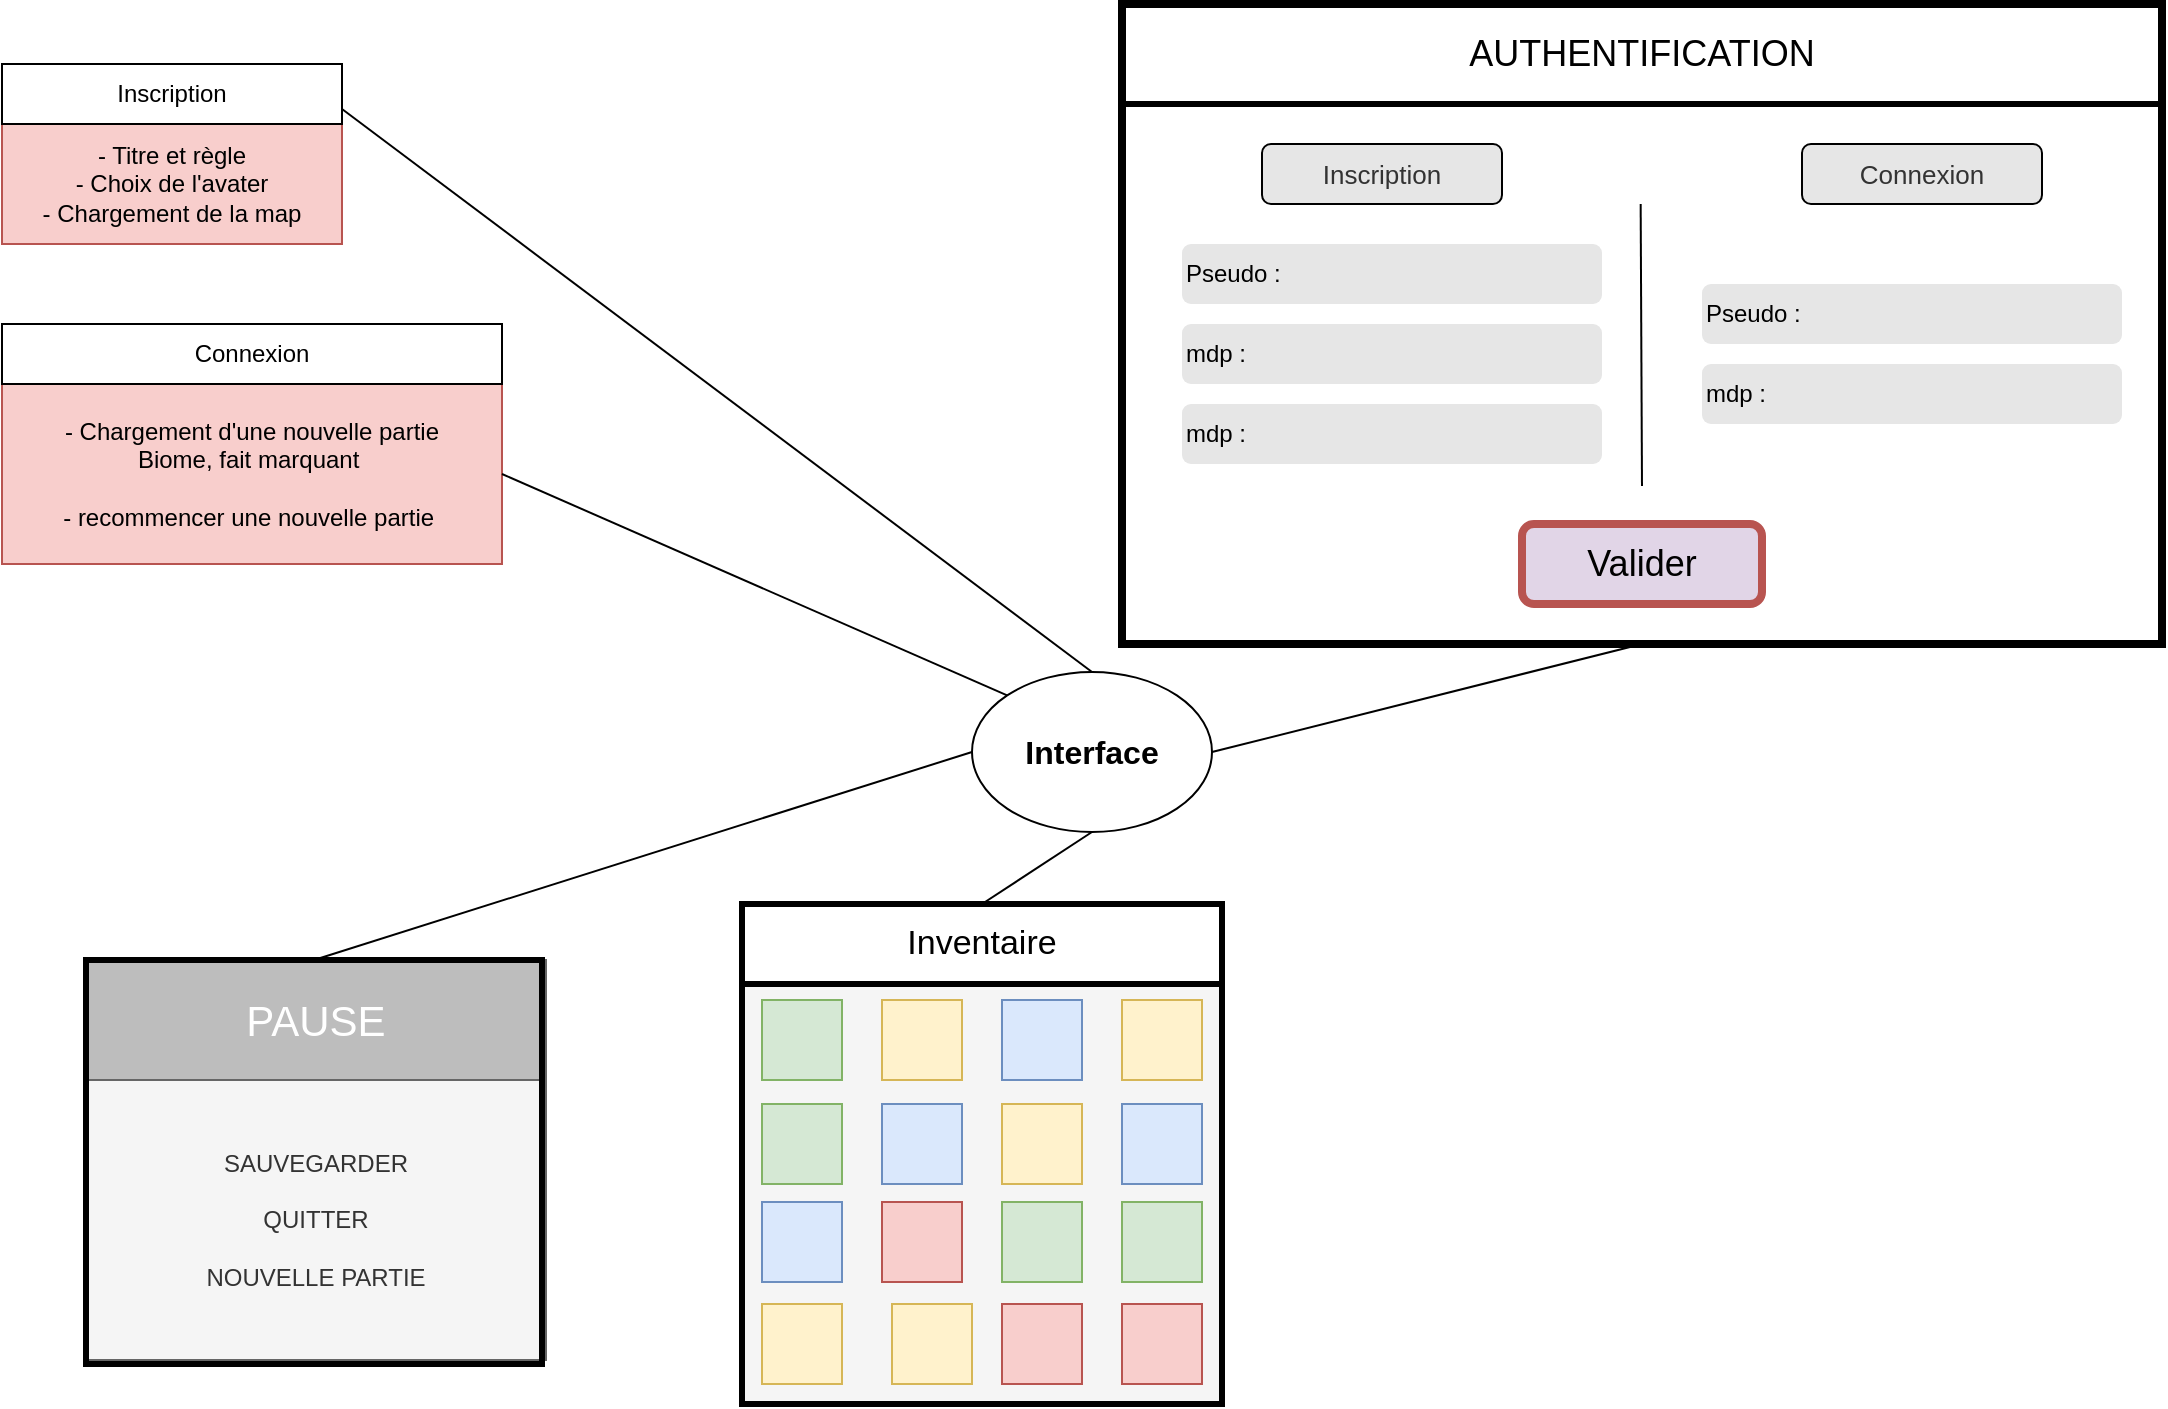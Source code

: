 <mxfile version="13.6.4" type="device"><diagram id="0EdAK9qJjIW_GBhswLS4" name="Page-1"><mxGraphModel dx="1384" dy="665" grid="1" gridSize="10" guides="1" tooltips="1" connect="1" arrows="1" fold="1" page="1" pageScale="1" pageWidth="1169" pageHeight="827" math="0" shadow="0"><root><mxCell id="0"/><mxCell id="1" parent="0"/><mxCell id="mtYD3ySlec2a9NdWpwc5-22" value="&lt;font style=&quot;font-size: 17px&quot;&gt;Inventaire&lt;/font&gt;" style="rounded=0;whiteSpace=wrap;html=1;strokeWidth=3;" vertex="1" parent="1"><mxGeometry x="410" y="490" width="240" height="40" as="geometry"/></mxCell><mxCell id="mtYD3ySlec2a9NdWpwc5-21" value="" style="rounded=0;whiteSpace=wrap;html=1;fillColor=#f5f5f5;fontColor=#333333;strokeWidth=3;" vertex="1" parent="1"><mxGeometry x="410" y="530" width="240" height="210" as="geometry"/></mxCell><mxCell id="mtYD3ySlec2a9NdWpwc5-1" value="&lt;font style=&quot;font-size: 16px&quot;&gt;&lt;b&gt;Interface&lt;/b&gt;&lt;/font&gt;" style="ellipse;whiteSpace=wrap;html=1;" vertex="1" parent="1"><mxGeometry x="525" y="374" width="120" height="80" as="geometry"/></mxCell><mxCell id="mtYD3ySlec2a9NdWpwc5-2" value="SAUVEGARDER&lt;br&gt;&lt;br&gt;QUITTER&lt;br&gt;&lt;br&gt;NOUVELLE PARTIE" style="rounded=0;whiteSpace=wrap;html=1;fillColor=#f5f5f5;strokeColor=#666666;fontColor=#333333;" vertex="1" parent="1"><mxGeometry x="82" y="578" width="230" height="140" as="geometry"/></mxCell><mxCell id="mtYD3ySlec2a9NdWpwc5-3" value="&lt;font color=&quot;#ffffff&quot; style=&quot;font-size: 21px&quot;&gt;PAUSE&lt;/font&gt;" style="rounded=0;whiteSpace=wrap;html=1;strokeColor=#666666;fontColor=#333333;fillColor=#BDBDBD;" vertex="1" parent="1"><mxGeometry x="82" y="518" width="230" height="60" as="geometry"/></mxCell><mxCell id="mtYD3ySlec2a9NdWpwc5-5" value="" style="rounded=0;whiteSpace=wrap;html=1;fillColor=#d5e8d4;strokeColor=#82b366;" vertex="1" parent="1"><mxGeometry x="420" y="538" width="40" height="40" as="geometry"/></mxCell><mxCell id="mtYD3ySlec2a9NdWpwc5-6" value="" style="rounded=0;whiteSpace=wrap;html=1;fillColor=#d5e8d4;strokeColor=#82b366;" vertex="1" parent="1"><mxGeometry x="420" y="590" width="40" height="40" as="geometry"/></mxCell><mxCell id="mtYD3ySlec2a9NdWpwc5-7" value="" style="rounded=0;whiteSpace=wrap;html=1;fillColor=#dae8fc;strokeColor=#6c8ebf;" vertex="1" parent="1"><mxGeometry x="420" y="639" width="40" height="40" as="geometry"/></mxCell><mxCell id="mtYD3ySlec2a9NdWpwc5-8" value="" style="rounded=0;whiteSpace=wrap;html=1;fillColor=#fff2cc;strokeColor=#d6b656;" vertex="1" parent="1"><mxGeometry x="420" y="690" width="40" height="40" as="geometry"/></mxCell><mxCell id="mtYD3ySlec2a9NdWpwc5-9" value="" style="rounded=0;whiteSpace=wrap;html=1;fillColor=#fff2cc;strokeColor=#d6b656;" vertex="1" parent="1"><mxGeometry x="480" y="538" width="40" height="40" as="geometry"/></mxCell><mxCell id="mtYD3ySlec2a9NdWpwc5-10" value="" style="rounded=0;whiteSpace=wrap;html=1;fillColor=#dae8fc;strokeColor=#6c8ebf;" vertex="1" parent="1"><mxGeometry x="480" y="590" width="40" height="40" as="geometry"/></mxCell><mxCell id="mtYD3ySlec2a9NdWpwc5-11" value="" style="rounded=0;whiteSpace=wrap;html=1;fillColor=#f8cecc;strokeColor=#b85450;" vertex="1" parent="1"><mxGeometry x="480" y="639" width="40" height="40" as="geometry"/></mxCell><mxCell id="mtYD3ySlec2a9NdWpwc5-12" value="" style="rounded=0;whiteSpace=wrap;html=1;fillColor=#fff2cc;strokeColor=#d6b656;" vertex="1" parent="1"><mxGeometry x="485" y="690" width="40" height="40" as="geometry"/></mxCell><mxCell id="mtYD3ySlec2a9NdWpwc5-13" value="" style="rounded=0;whiteSpace=wrap;html=1;fillColor=#dae8fc;strokeColor=#6c8ebf;" vertex="1" parent="1"><mxGeometry x="540" y="538" width="40" height="40" as="geometry"/></mxCell><mxCell id="mtYD3ySlec2a9NdWpwc5-14" value="" style="rounded=0;whiteSpace=wrap;html=1;fillColor=#fff2cc;strokeColor=#d6b656;" vertex="1" parent="1"><mxGeometry x="540" y="590" width="40" height="40" as="geometry"/></mxCell><mxCell id="mtYD3ySlec2a9NdWpwc5-15" value="" style="rounded=0;whiteSpace=wrap;html=1;fillColor=#d5e8d4;strokeColor=#82b366;" vertex="1" parent="1"><mxGeometry x="540" y="639" width="40" height="40" as="geometry"/></mxCell><mxCell id="mtYD3ySlec2a9NdWpwc5-16" value="" style="rounded=0;whiteSpace=wrap;html=1;fillColor=#f8cecc;strokeColor=#b85450;" vertex="1" parent="1"><mxGeometry x="540" y="690" width="40" height="40" as="geometry"/></mxCell><mxCell id="mtYD3ySlec2a9NdWpwc5-17" value="" style="rounded=0;whiteSpace=wrap;html=1;fillColor=#fff2cc;strokeColor=#d6b656;" vertex="1" parent="1"><mxGeometry x="600" y="538" width="40" height="40" as="geometry"/></mxCell><mxCell id="mtYD3ySlec2a9NdWpwc5-18" value="" style="rounded=0;whiteSpace=wrap;html=1;fillColor=#dae8fc;strokeColor=#6c8ebf;" vertex="1" parent="1"><mxGeometry x="600" y="590" width="40" height="40" as="geometry"/></mxCell><mxCell id="mtYD3ySlec2a9NdWpwc5-19" value="" style="rounded=0;whiteSpace=wrap;html=1;fillColor=#d5e8d4;strokeColor=#82b366;" vertex="1" parent="1"><mxGeometry x="600" y="639" width="40" height="40" as="geometry"/></mxCell><mxCell id="mtYD3ySlec2a9NdWpwc5-20" value="" style="rounded=0;whiteSpace=wrap;html=1;fillColor=#f8cecc;strokeColor=#b85450;" vertex="1" parent="1"><mxGeometry x="600" y="690" width="40" height="40" as="geometry"/></mxCell><mxCell id="mtYD3ySlec2a9NdWpwc5-23" value="" style="rounded=0;whiteSpace=wrap;html=1;strokeColor=#000000;strokeWidth=3;fillColor=none;" vertex="1" parent="1"><mxGeometry x="82" y="518" width="228" height="202" as="geometry"/></mxCell><mxCell id="mtYD3ySlec2a9NdWpwc5-24" value="" style="rounded=0;whiteSpace=wrap;html=1;strokeWidth=3;strokeColor=none;" vertex="1" parent="1"><mxGeometry x="600" y="90" width="520" height="270" as="geometry"/></mxCell><mxCell id="mtYD3ySlec2a9NdWpwc5-25" value="&lt;font style=&quot;font-size: 18px&quot;&gt;AUTHENTIFICATION&lt;/font&gt;" style="rounded=0;whiteSpace=wrap;html=1;strokeColor=#000000;strokeWidth=3;fillColor=#ffffff;" vertex="1" parent="1"><mxGeometry x="600" y="40" width="520" height="50" as="geometry"/></mxCell><mxCell id="mtYD3ySlec2a9NdWpwc5-27" value="" style="endArrow=none;html=1;exitX=0.5;exitY=1;exitDx=0;exitDy=0;" edge="1" parent="1"><mxGeometry width="50" height="50" relative="1" as="geometry"><mxPoint x="860" y="281" as="sourcePoint"/><mxPoint x="859.33" y="140" as="targetPoint"/></mxGeometry></mxCell><mxCell id="mtYD3ySlec2a9NdWpwc5-28" value="&lt;font style=&quot;font-size: 13px&quot;&gt;Inscription&lt;/font&gt;" style="rounded=1;whiteSpace=wrap;html=1;strokeWidth=1;fontColor=#333333;fillColor=#E6E6E6;" vertex="1" parent="1"><mxGeometry x="670" y="110" width="120" height="30" as="geometry"/></mxCell><mxCell id="mtYD3ySlec2a9NdWpwc5-29" value="&lt;font style=&quot;font-size: 13px&quot;&gt;Connexion&lt;/font&gt;" style="rounded=1;whiteSpace=wrap;html=1;strokeWidth=1;fontColor=#333333;fillColor=#E6E6E6;" vertex="1" parent="1"><mxGeometry x="940" y="110" width="120" height="30" as="geometry"/></mxCell><mxCell id="mtYD3ySlec2a9NdWpwc5-31" value="mdp :" style="rounded=1;whiteSpace=wrap;html=1;strokeWidth=1;fillColor=#E6E6E6;strokeColor=none;align=left;" vertex="1" parent="1"><mxGeometry x="630" y="240" width="210" height="30" as="geometry"/></mxCell><mxCell id="mtYD3ySlec2a9NdWpwc5-32" value="mdp :" style="rounded=1;whiteSpace=wrap;html=1;strokeWidth=1;fillColor=#E6E6E6;strokeColor=none;align=left;" vertex="1" parent="1"><mxGeometry x="630" y="200" width="210" height="30" as="geometry"/></mxCell><mxCell id="mtYD3ySlec2a9NdWpwc5-33" value="Pseudo :" style="rounded=1;whiteSpace=wrap;html=1;strokeWidth=1;fillColor=#E6E6E6;align=left;strokeColor=none;" vertex="1" parent="1"><mxGeometry x="890" y="180" width="210" height="30" as="geometry"/></mxCell><mxCell id="mtYD3ySlec2a9NdWpwc5-34" value="mdp :" style="rounded=1;whiteSpace=wrap;html=1;strokeWidth=1;fillColor=#E6E6E6;strokeColor=none;align=left;" vertex="1" parent="1"><mxGeometry x="890" y="220" width="210" height="30" as="geometry"/></mxCell><mxCell id="mtYD3ySlec2a9NdWpwc5-35" value="&lt;font style=&quot;font-size: 18px&quot;&gt;Valider&lt;/font&gt;" style="rounded=1;whiteSpace=wrap;html=1;strokeColor=#b85450;strokeWidth=4;fillColor=#E1D5E7;" vertex="1" parent="1"><mxGeometry x="800" y="300" width="120" height="40" as="geometry"/></mxCell><mxCell id="mtYD3ySlec2a9NdWpwc5-36" value="" style="rounded=0;whiteSpace=wrap;html=1;strokeColor=#000000;strokeWidth=4;fillColor=none;" vertex="1" parent="1"><mxGeometry x="600" y="40" width="520" height="320" as="geometry"/></mxCell><mxCell id="mtYD3ySlec2a9NdWpwc5-38" value="- Titre et règle&lt;br&gt;- Choix de l'avater&lt;br&gt;- Chargement de la map" style="rounded=0;whiteSpace=wrap;html=1;strokeColor=#b85450;strokeWidth=1;fillColor=#f8cecc;" vertex="1" parent="1"><mxGeometry x="40" y="100" width="170" height="60" as="geometry"/></mxCell><mxCell id="mtYD3ySlec2a9NdWpwc5-40" value="- Chargement d'une nouvelle partie&lt;br&gt;Biome, fait marquant&amp;nbsp;&lt;br&gt;&lt;br&gt;- recommencer une nouvelle partie&amp;nbsp;" style="rounded=0;whiteSpace=wrap;html=1;strokeColor=#b85450;strokeWidth=1;fillColor=#f8cecc;" vertex="1" parent="1"><mxGeometry x="40" y="230" width="250" height="90" as="geometry"/></mxCell><mxCell id="mtYD3ySlec2a9NdWpwc5-30" value="Pseudo :" style="rounded=1;whiteSpace=wrap;html=1;strokeWidth=1;fillColor=#E6E6E6;align=left;strokeColor=none;" vertex="1" parent="1"><mxGeometry x="630" y="160" width="210" height="30" as="geometry"/></mxCell><mxCell id="mtYD3ySlec2a9NdWpwc5-47" value="Connexion" style="rounded=0;whiteSpace=wrap;html=1;strokeColor=#000000;strokeWidth=1;fillColor=#ffffff;" vertex="1" parent="1"><mxGeometry x="40" y="200" width="250" height="30" as="geometry"/></mxCell><mxCell id="mtYD3ySlec2a9NdWpwc5-48" value="Inscription" style="rounded=0;whiteSpace=wrap;html=1;strokeColor=#000000;strokeWidth=1;fillColor=#ffffff;" vertex="1" parent="1"><mxGeometry x="40" y="70" width="170" height="30" as="geometry"/></mxCell><mxCell id="mtYD3ySlec2a9NdWpwc5-49" value="" style="endArrow=none;html=1;entryX=1;entryY=0.75;entryDx=0;entryDy=0;exitX=0.5;exitY=0;exitDx=0;exitDy=0;" edge="1" parent="1" source="mtYD3ySlec2a9NdWpwc5-1" target="mtYD3ySlec2a9NdWpwc5-48"><mxGeometry width="50" height="50" relative="1" as="geometry"><mxPoint x="630" y="400" as="sourcePoint"/><mxPoint x="680" y="350" as="targetPoint"/></mxGeometry></mxCell><mxCell id="mtYD3ySlec2a9NdWpwc5-50" value="" style="endArrow=none;html=1;entryX=1;entryY=0.5;entryDx=0;entryDy=0;exitX=0;exitY=0;exitDx=0;exitDy=0;" edge="1" parent="1" source="mtYD3ySlec2a9NdWpwc5-1" target="mtYD3ySlec2a9NdWpwc5-40"><mxGeometry width="50" height="50" relative="1" as="geometry"><mxPoint x="630" y="400" as="sourcePoint"/><mxPoint x="680" y="350" as="targetPoint"/></mxGeometry></mxCell><mxCell id="mtYD3ySlec2a9NdWpwc5-51" value="" style="endArrow=none;html=1;entryX=0.5;entryY=0;entryDx=0;entryDy=0;exitX=0;exitY=0.5;exitDx=0;exitDy=0;" edge="1" parent="1" source="mtYD3ySlec2a9NdWpwc5-1" target="mtYD3ySlec2a9NdWpwc5-23"><mxGeometry width="50" height="50" relative="1" as="geometry"><mxPoint x="630" y="400" as="sourcePoint"/><mxPoint x="680" y="350" as="targetPoint"/></mxGeometry></mxCell><mxCell id="mtYD3ySlec2a9NdWpwc5-52" value="" style="endArrow=none;html=1;entryX=0.5;entryY=1;entryDx=0;entryDy=0;exitX=1;exitY=0.5;exitDx=0;exitDy=0;" edge="1" parent="1" source="mtYD3ySlec2a9NdWpwc5-1" target="mtYD3ySlec2a9NdWpwc5-36"><mxGeometry width="50" height="50" relative="1" as="geometry"><mxPoint x="630" y="400" as="sourcePoint"/><mxPoint x="680" y="350" as="targetPoint"/></mxGeometry></mxCell><mxCell id="mtYD3ySlec2a9NdWpwc5-53" value="" style="endArrow=none;html=1;entryX=0.5;entryY=0;entryDx=0;entryDy=0;exitX=0.5;exitY=1;exitDx=0;exitDy=0;" edge="1" parent="1" source="mtYD3ySlec2a9NdWpwc5-1" target="mtYD3ySlec2a9NdWpwc5-22"><mxGeometry width="50" height="50" relative="1" as="geometry"><mxPoint x="630" y="400" as="sourcePoint"/><mxPoint x="680" y="350" as="targetPoint"/></mxGeometry></mxCell></root></mxGraphModel></diagram></mxfile>